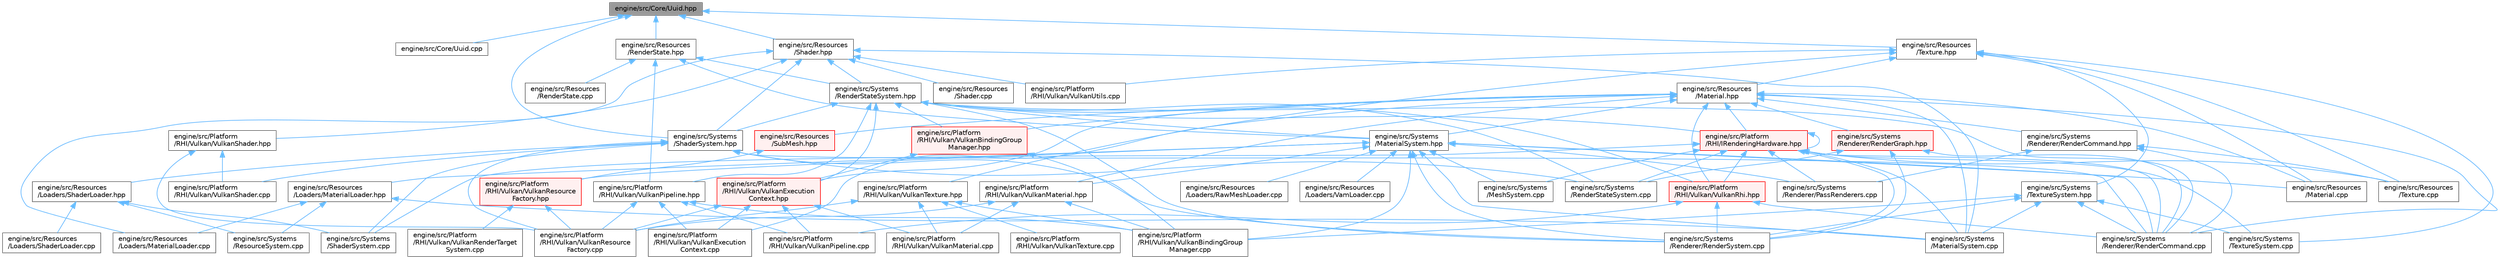digraph "engine/src/Core/Uuid.hpp"
{
 // LATEX_PDF_SIZE
  bgcolor="transparent";
  edge [fontname=Helvetica,fontsize=10,labelfontname=Helvetica,labelfontsize=10];
  node [fontname=Helvetica,fontsize=10,shape=box,height=0.2,width=0.4];
  Node1 [id="Node000001",label="engine/src/Core/Uuid.hpp",height=0.2,width=0.4,color="gray40", fillcolor="grey60", style="filled", fontcolor="black",tooltip=" "];
  Node1 -> Node2 [id="edge1_Node000001_Node000002",dir="back",color="steelblue1",style="solid",tooltip=" "];
  Node2 [id="Node000002",label="engine/src/Core/Uuid.cpp",height=0.2,width=0.4,color="grey40", fillcolor="white", style="filled",URL="$_uuid_8cpp.html",tooltip=" "];
  Node1 -> Node3 [id="edge2_Node000001_Node000003",dir="back",color="steelblue1",style="solid",tooltip=" "];
  Node3 [id="Node000003",label="engine/src/Resources\l/RenderState.hpp",height=0.2,width=0.4,color="grey40", fillcolor="white", style="filled",URL="$_render_state_8hpp.html",tooltip=" "];
  Node3 -> Node4 [id="edge3_Node000003_Node000004",dir="back",color="steelblue1",style="solid",tooltip=" "];
  Node4 [id="Node000004",label="engine/src/Platform\l/RHI/Vulkan/VulkanPipeline.hpp",height=0.2,width=0.4,color="grey40", fillcolor="white", style="filled",URL="$_vulkan_pipeline_8hpp.html",tooltip=" "];
  Node4 -> Node5 [id="edge4_Node000004_Node000005",dir="back",color="steelblue1",style="solid",tooltip=" "];
  Node5 [id="Node000005",label="engine/src/Platform\l/RHI/Vulkan/VulkanBindingGroup\lManager.cpp",height=0.2,width=0.4,color="grey40", fillcolor="white", style="filled",URL="$_vulkan_binding_group_manager_8cpp.html",tooltip=" "];
  Node4 -> Node6 [id="edge5_Node000004_Node000006",dir="back",color="steelblue1",style="solid",tooltip=" "];
  Node6 [id="Node000006",label="engine/src/Platform\l/RHI/Vulkan/VulkanExecution\lContext.cpp",height=0.2,width=0.4,color="grey40", fillcolor="white", style="filled",URL="$_vulkan_execution_context_8cpp.html",tooltip=" "];
  Node4 -> Node7 [id="edge6_Node000004_Node000007",dir="back",color="steelblue1",style="solid",tooltip=" "];
  Node7 [id="Node000007",label="engine/src/Platform\l/RHI/Vulkan/VulkanPipeline.cpp",height=0.2,width=0.4,color="grey40", fillcolor="white", style="filled",URL="$_vulkan_pipeline_8cpp.html",tooltip=" "];
  Node4 -> Node8 [id="edge7_Node000004_Node000008",dir="back",color="steelblue1",style="solid",tooltip=" "];
  Node8 [id="Node000008",label="engine/src/Platform\l/RHI/Vulkan/VulkanResource\lFactory.cpp",height=0.2,width=0.4,color="grey40", fillcolor="white", style="filled",URL="$_vulkan_resource_factory_8cpp.html",tooltip=" "];
  Node3 -> Node9 [id="edge8_Node000003_Node000009",dir="back",color="steelblue1",style="solid",tooltip=" "];
  Node9 [id="Node000009",label="engine/src/Resources\l/RenderState.cpp",height=0.2,width=0.4,color="grey40", fillcolor="white", style="filled",URL="$_render_state_8cpp.html",tooltip=" "];
  Node3 -> Node10 [id="edge9_Node000003_Node000010",dir="back",color="steelblue1",style="solid",tooltip=" "];
  Node10 [id="Node000010",label="engine/src/Systems\l/MaterialSystem.hpp",height=0.2,width=0.4,color="grey40", fillcolor="white", style="filled",URL="$_material_system_8hpp.html",tooltip=" "];
  Node10 -> Node5 [id="edge10_Node000010_Node000005",dir="back",color="steelblue1",style="solid",tooltip=" "];
  Node10 -> Node11 [id="edge11_Node000010_Node000011",dir="back",color="steelblue1",style="solid",tooltip=" "];
  Node11 [id="Node000011",label="engine/src/Platform\l/RHI/Vulkan/VulkanMaterial.hpp",height=0.2,width=0.4,color="grey40", fillcolor="white", style="filled",URL="$_vulkan_material_8hpp.html",tooltip=" "];
  Node11 -> Node5 [id="edge12_Node000011_Node000005",dir="back",color="steelblue1",style="solid",tooltip=" "];
  Node11 -> Node12 [id="edge13_Node000011_Node000012",dir="back",color="steelblue1",style="solid",tooltip=" "];
  Node12 [id="Node000012",label="engine/src/Platform\l/RHI/Vulkan/VulkanMaterial.cpp",height=0.2,width=0.4,color="grey40", fillcolor="white", style="filled",URL="$_vulkan_material_8cpp.html",tooltip=" "];
  Node11 -> Node8 [id="edge14_Node000011_Node000008",dir="back",color="steelblue1",style="solid",tooltip=" "];
  Node10 -> Node13 [id="edge15_Node000010_Node000013",dir="back",color="steelblue1",style="solid",tooltip=" "];
  Node13 [id="Node000013",label="engine/src/Platform\l/RHI/Vulkan/VulkanResource\lFactory.hpp",height=0.2,width=0.4,color="red", fillcolor="#FFF0F0", style="filled",URL="$_vulkan_resource_factory_8hpp.html",tooltip=" "];
  Node13 -> Node14 [id="edge16_Node000013_Node000014",dir="back",color="steelblue1",style="solid",tooltip=" "];
  Node14 [id="Node000014",label="engine/src/Platform\l/RHI/Vulkan/VulkanRenderTarget\lSystem.cpp",height=0.2,width=0.4,color="grey40", fillcolor="white", style="filled",URL="$_vulkan_render_target_system_8cpp.html",tooltip=" "];
  Node13 -> Node8 [id="edge17_Node000013_Node000008",dir="back",color="steelblue1",style="solid",tooltip=" "];
  Node10 -> Node17 [id="edge18_Node000010_Node000017",dir="back",color="steelblue1",style="solid",tooltip=" "];
  Node17 [id="Node000017",label="engine/src/Resources\l/Loaders/MaterialLoader.hpp",height=0.2,width=0.4,color="grey40", fillcolor="white", style="filled",URL="$_material_loader_8hpp.html",tooltip=" "];
  Node17 -> Node18 [id="edge19_Node000017_Node000018",dir="back",color="steelblue1",style="solid",tooltip=" "];
  Node18 [id="Node000018",label="engine/src/Resources\l/Loaders/MaterialLoader.cpp",height=0.2,width=0.4,color="grey40", fillcolor="white", style="filled",URL="$_material_loader_8cpp.html",tooltip=" "];
  Node17 -> Node19 [id="edge20_Node000017_Node000019",dir="back",color="steelblue1",style="solid",tooltip=" "];
  Node19 [id="Node000019",label="engine/src/Systems\l/MaterialSystem.cpp",height=0.2,width=0.4,color="grey40", fillcolor="white", style="filled",URL="$_material_system_8cpp.html",tooltip=" "];
  Node17 -> Node20 [id="edge21_Node000017_Node000020",dir="back",color="steelblue1",style="solid",tooltip=" "];
  Node20 [id="Node000020",label="engine/src/Systems\l/ResourceSystem.cpp",height=0.2,width=0.4,color="grey40", fillcolor="white", style="filled",URL="$_resource_system_8cpp.html",tooltip=" "];
  Node10 -> Node21 [id="edge22_Node000010_Node000021",dir="back",color="steelblue1",style="solid",tooltip=" "];
  Node21 [id="Node000021",label="engine/src/Resources\l/Loaders/RawMeshLoader.cpp",height=0.2,width=0.4,color="grey40", fillcolor="white", style="filled",URL="$_raw_mesh_loader_8cpp.html",tooltip=" "];
  Node10 -> Node22 [id="edge23_Node000010_Node000022",dir="back",color="steelblue1",style="solid",tooltip=" "];
  Node22 [id="Node000022",label="engine/src/Resources\l/Loaders/VamLoader.cpp",height=0.2,width=0.4,color="grey40", fillcolor="white", style="filled",URL="$_vam_loader_8cpp.html",tooltip=" "];
  Node10 -> Node23 [id="edge24_Node000010_Node000023",dir="back",color="steelblue1",style="solid",tooltip=" "];
  Node23 [id="Node000023",label="engine/src/Resources\l/Material.cpp",height=0.2,width=0.4,color="grey40", fillcolor="white", style="filled",URL="$_material_8cpp.html",tooltip=" "];
  Node10 -> Node19 [id="edge25_Node000010_Node000019",dir="back",color="steelblue1",style="solid",tooltip=" "];
  Node10 -> Node24 [id="edge26_Node000010_Node000024",dir="back",color="steelblue1",style="solid",tooltip=" "];
  Node24 [id="Node000024",label="engine/src/Systems\l/MeshSystem.cpp",height=0.2,width=0.4,color="grey40", fillcolor="white", style="filled",URL="$_mesh_system_8cpp.html",tooltip=" "];
  Node10 -> Node25 [id="edge27_Node000010_Node000025",dir="back",color="steelblue1",style="solid",tooltip=" "];
  Node25 [id="Node000025",label="engine/src/Systems\l/Renderer/PassRenderers.cpp",height=0.2,width=0.4,color="grey40", fillcolor="white", style="filled",URL="$_pass_renderers_8cpp.html",tooltip=" "];
  Node10 -> Node26 [id="edge28_Node000010_Node000026",dir="back",color="steelblue1",style="solid",tooltip=" "];
  Node26 [id="Node000026",label="engine/src/Systems\l/Renderer/RenderCommand.cpp",height=0.2,width=0.4,color="grey40", fillcolor="white", style="filled",URL="$_render_command_8cpp.html",tooltip=" "];
  Node10 -> Node27 [id="edge29_Node000010_Node000027",dir="back",color="steelblue1",style="solid",tooltip=" "];
  Node27 [id="Node000027",label="engine/src/Systems\l/Renderer/RenderSystem.cpp",height=0.2,width=0.4,color="grey40", fillcolor="white", style="filled",URL="$_render_system_8cpp.html",tooltip=" "];
  Node3 -> Node28 [id="edge30_Node000003_Node000028",dir="back",color="steelblue1",style="solid",tooltip=" "];
  Node28 [id="Node000028",label="engine/src/Systems\l/RenderStateSystem.hpp",height=0.2,width=0.4,color="grey40", fillcolor="white", style="filled",URL="$_render_state_system_8hpp.html",tooltip=" "];
  Node28 -> Node29 [id="edge31_Node000028_Node000029",dir="back",color="steelblue1",style="solid",tooltip=" "];
  Node29 [id="Node000029",label="engine/src/Platform\l/RHI/IRenderingHardware.hpp",height=0.2,width=0.4,color="red", fillcolor="#FFF0F0", style="filled",URL="$_i_rendering_hardware_8hpp.html",tooltip=" "];
  Node29 -> Node29 [id="edge32_Node000029_Node000029",dir="back",color="steelblue1",style="solid",tooltip=" "];
  Node29 -> Node31 [id="edge33_Node000029_Node000031",dir="back",color="steelblue1",style="solid",tooltip=" "];
  Node31 [id="Node000031",label="engine/src/Platform\l/RHI/Vulkan/VulkanRhi.hpp",height=0.2,width=0.4,color="red", fillcolor="#FFF0F0", style="filled",URL="$_vulkan_rhi_8hpp.html",tooltip=" "];
  Node31 -> Node7 [id="edge34_Node000031_Node000007",dir="back",color="steelblue1",style="solid",tooltip=" "];
  Node31 -> Node26 [id="edge35_Node000031_Node000026",dir="back",color="steelblue1",style="solid",tooltip=" "];
  Node31 -> Node27 [id="edge36_Node000031_Node000027",dir="back",color="steelblue1",style="solid",tooltip=" "];
  Node29 -> Node43 [id="edge37_Node000029_Node000043",dir="back",color="steelblue1",style="solid",tooltip=" "];
  Node43 [id="Node000043",label="engine/src/Resources\l/Texture.cpp",height=0.2,width=0.4,color="grey40", fillcolor="white", style="filled",URL="$_texture_8cpp.html",tooltip=" "];
  Node29 -> Node19 [id="edge38_Node000029_Node000019",dir="back",color="steelblue1",style="solid",tooltip=" "];
  Node29 -> Node24 [id="edge39_Node000029_Node000024",dir="back",color="steelblue1",style="solid",tooltip=" "];
  Node29 -> Node45 [id="edge40_Node000029_Node000045",dir="back",color="steelblue1",style="solid",tooltip=" "];
  Node45 [id="Node000045",label="engine/src/Systems\l/RenderStateSystem.cpp",height=0.2,width=0.4,color="grey40", fillcolor="white", style="filled",URL="$_render_state_system_8cpp.html",tooltip=" "];
  Node29 -> Node25 [id="edge41_Node000029_Node000025",dir="back",color="steelblue1",style="solid",tooltip=" "];
  Node29 -> Node26 [id="edge42_Node000029_Node000026",dir="back",color="steelblue1",style="solid",tooltip=" "];
  Node29 -> Node27 [id="edge43_Node000029_Node000027",dir="back",color="steelblue1",style="solid",tooltip=" "];
  Node29 -> Node46 [id="edge44_Node000029_Node000046",dir="back",color="steelblue1",style="solid",tooltip=" "];
  Node46 [id="Node000046",label="engine/src/Systems\l/ShaderSystem.cpp",height=0.2,width=0.4,color="grey40", fillcolor="white", style="filled",URL="$_shader_system_8cpp.html",tooltip=" "];
  Node29 -> Node47 [id="edge45_Node000029_Node000047",dir="back",color="steelblue1",style="solid",tooltip=" "];
  Node47 [id="Node000047",label="engine/src/Systems\l/TextureSystem.cpp",height=0.2,width=0.4,color="grey40", fillcolor="white", style="filled",URL="$_texture_system_8cpp.html",tooltip=" "];
  Node28 -> Node48 [id="edge46_Node000028_Node000048",dir="back",color="steelblue1",style="solid",tooltip=" "];
  Node48 [id="Node000048",label="engine/src/Platform\l/RHI/Vulkan/VulkanBindingGroup\lManager.hpp",height=0.2,width=0.4,color="red", fillcolor="#FFF0F0", style="filled",URL="$_vulkan_binding_group_manager_8hpp.html",tooltip=" "];
  Node48 -> Node5 [id="edge47_Node000048_Node000005",dir="back",color="steelblue1",style="solid",tooltip=" "];
  Node48 -> Node49 [id="edge48_Node000048_Node000049",dir="back",color="steelblue1",style="solid",tooltip=" "];
  Node49 [id="Node000049",label="engine/src/Platform\l/RHI/Vulkan/VulkanExecution\lContext.hpp",height=0.2,width=0.4,color="red", fillcolor="#FFF0F0", style="filled",URL="$_vulkan_execution_context_8hpp.html",tooltip=" "];
  Node49 -> Node6 [id="edge49_Node000049_Node000006",dir="back",color="steelblue1",style="solid",tooltip=" "];
  Node49 -> Node12 [id="edge50_Node000049_Node000012",dir="back",color="steelblue1",style="solid",tooltip=" "];
  Node49 -> Node7 [id="edge51_Node000049_Node000007",dir="back",color="steelblue1",style="solid",tooltip=" "];
  Node49 -> Node8 [id="edge52_Node000049_Node000008",dir="back",color="steelblue1",style="solid",tooltip=" "];
  Node28 -> Node49 [id="edge53_Node000028_Node000049",dir="back",color="steelblue1",style="solid",tooltip=" "];
  Node28 -> Node4 [id="edge54_Node000028_Node000004",dir="back",color="steelblue1",style="solid",tooltip=" "];
  Node28 -> Node31 [id="edge55_Node000028_Node000031",dir="back",color="steelblue1",style="solid",tooltip=" "];
  Node28 -> Node10 [id="edge56_Node000028_Node000010",dir="back",color="steelblue1",style="solid",tooltip=" "];
  Node28 -> Node45 [id="edge57_Node000028_Node000045",dir="back",color="steelblue1",style="solid",tooltip=" "];
  Node28 -> Node26 [id="edge58_Node000028_Node000026",dir="back",color="steelblue1",style="solid",tooltip=" "];
  Node28 -> Node27 [id="edge59_Node000028_Node000027",dir="back",color="steelblue1",style="solid",tooltip=" "];
  Node28 -> Node50 [id="edge60_Node000028_Node000050",dir="back",color="steelblue1",style="solid",tooltip=" "];
  Node50 [id="Node000050",label="engine/src/Systems\l/ShaderSystem.hpp",height=0.2,width=0.4,color="grey40", fillcolor="white", style="filled",URL="$_shader_system_8hpp.html",tooltip=" "];
  Node50 -> Node8 [id="edge61_Node000050_Node000008",dir="back",color="steelblue1",style="solid",tooltip=" "];
  Node50 -> Node51 [id="edge62_Node000050_Node000051",dir="back",color="steelblue1",style="solid",tooltip=" "];
  Node51 [id="Node000051",label="engine/src/Platform\l/RHI/Vulkan/VulkanShader.cpp",height=0.2,width=0.4,color="grey40", fillcolor="white", style="filled",URL="$_vulkan_shader_8cpp.html",tooltip=" "];
  Node50 -> Node52 [id="edge63_Node000050_Node000052",dir="back",color="steelblue1",style="solid",tooltip=" "];
  Node52 [id="Node000052",label="engine/src/Resources\l/Loaders/ShaderLoader.hpp",height=0.2,width=0.4,color="grey40", fillcolor="white", style="filled",URL="$_shader_loader_8hpp.html",tooltip=" "];
  Node52 -> Node53 [id="edge64_Node000052_Node000053",dir="back",color="steelblue1",style="solid",tooltip=" "];
  Node53 [id="Node000053",label="engine/src/Resources\l/Loaders/ShaderLoader.cpp",height=0.2,width=0.4,color="grey40", fillcolor="white", style="filled",URL="$_shader_loader_8cpp.html",tooltip=" "];
  Node52 -> Node20 [id="edge65_Node000052_Node000020",dir="back",color="steelblue1",style="solid",tooltip=" "];
  Node52 -> Node46 [id="edge66_Node000052_Node000046",dir="back",color="steelblue1",style="solid",tooltip=" "];
  Node50 -> Node45 [id="edge67_Node000050_Node000045",dir="back",color="steelblue1",style="solid",tooltip=" "];
  Node50 -> Node26 [id="edge68_Node000050_Node000026",dir="back",color="steelblue1",style="solid",tooltip=" "];
  Node50 -> Node27 [id="edge69_Node000050_Node000027",dir="back",color="steelblue1",style="solid",tooltip=" "];
  Node50 -> Node46 [id="edge70_Node000050_Node000046",dir="back",color="steelblue1",style="solid",tooltip=" "];
  Node1 -> Node54 [id="edge71_Node000001_Node000054",dir="back",color="steelblue1",style="solid",tooltip=" "];
  Node54 [id="Node000054",label="engine/src/Resources\l/Shader.hpp",height=0.2,width=0.4,color="grey40", fillcolor="white", style="filled",URL="$_shader_8hpp.html",tooltip=" "];
  Node54 -> Node55 [id="edge72_Node000054_Node000055",dir="back",color="steelblue1",style="solid",tooltip=" "];
  Node55 [id="Node000055",label="engine/src/Platform\l/RHI/Vulkan/VulkanShader.hpp",height=0.2,width=0.4,color="grey40", fillcolor="white", style="filled",URL="$_vulkan_shader_8hpp.html",tooltip=" "];
  Node55 -> Node8 [id="edge73_Node000055_Node000008",dir="back",color="steelblue1",style="solid",tooltip=" "];
  Node55 -> Node51 [id="edge74_Node000055_Node000051",dir="back",color="steelblue1",style="solid",tooltip=" "];
  Node54 -> Node56 [id="edge75_Node000054_Node000056",dir="back",color="steelblue1",style="solid",tooltip=" "];
  Node56 [id="Node000056",label="engine/src/Platform\l/RHI/Vulkan/VulkanUtils.cpp",height=0.2,width=0.4,color="grey40", fillcolor="white", style="filled",URL="$_vulkan_utils_8cpp.html",tooltip=" "];
  Node54 -> Node18 [id="edge76_Node000054_Node000018",dir="back",color="steelblue1",style="solid",tooltip=" "];
  Node54 -> Node57 [id="edge77_Node000054_Node000057",dir="back",color="steelblue1",style="solid",tooltip=" "];
  Node57 [id="Node000057",label="engine/src/Resources\l/Shader.cpp",height=0.2,width=0.4,color="grey40", fillcolor="white", style="filled",URL="$_shader_8cpp.html",tooltip=" "];
  Node54 -> Node19 [id="edge78_Node000054_Node000019",dir="back",color="steelblue1",style="solid",tooltip=" "];
  Node54 -> Node28 [id="edge79_Node000054_Node000028",dir="back",color="steelblue1",style="solid",tooltip=" "];
  Node54 -> Node50 [id="edge80_Node000054_Node000050",dir="back",color="steelblue1",style="solid",tooltip=" "];
  Node1 -> Node58 [id="edge81_Node000001_Node000058",dir="back",color="steelblue1",style="solid",tooltip=" "];
  Node58 [id="Node000058",label="engine/src/Resources\l/Texture.hpp",height=0.2,width=0.4,color="grey40", fillcolor="white", style="filled",URL="$_texture_8hpp.html",tooltip=" "];
  Node58 -> Node40 [id="edge82_Node000058_Node000040",dir="back",color="steelblue1",style="solid",tooltip=" "];
  Node40 [id="Node000040",label="engine/src/Platform\l/RHI/Vulkan/VulkanTexture.hpp",height=0.2,width=0.4,color="grey40", fillcolor="white", style="filled",URL="$_vulkan_texture_8hpp.html",tooltip=" "];
  Node40 -> Node5 [id="edge83_Node000040_Node000005",dir="back",color="steelblue1",style="solid",tooltip=" "];
  Node40 -> Node12 [id="edge84_Node000040_Node000012",dir="back",color="steelblue1",style="solid",tooltip=" "];
  Node40 -> Node8 [id="edge85_Node000040_Node000008",dir="back",color="steelblue1",style="solid",tooltip=" "];
  Node40 -> Node41 [id="edge86_Node000040_Node000041",dir="back",color="steelblue1",style="solid",tooltip=" "];
  Node41 [id="Node000041",label="engine/src/Platform\l/RHI/Vulkan/VulkanTexture.cpp",height=0.2,width=0.4,color="grey40", fillcolor="white", style="filled",URL="$_vulkan_texture_8cpp.html",tooltip=" "];
  Node58 -> Node56 [id="edge87_Node000058_Node000056",dir="back",color="steelblue1",style="solid",tooltip=" "];
  Node58 -> Node23 [id="edge88_Node000058_Node000023",dir="back",color="steelblue1",style="solid",tooltip=" "];
  Node58 -> Node59 [id="edge89_Node000058_Node000059",dir="back",color="steelblue1",style="solid",tooltip=" "];
  Node59 [id="Node000059",label="engine/src/Resources\l/Material.hpp",height=0.2,width=0.4,color="grey40", fillcolor="white", style="filled",URL="$_material_8hpp.html",tooltip=" "];
  Node59 -> Node29 [id="edge90_Node000059_Node000029",dir="back",color="steelblue1",style="solid",tooltip=" "];
  Node59 -> Node48 [id="edge91_Node000059_Node000048",dir="back",color="steelblue1",style="solid",tooltip=" "];
  Node59 -> Node6 [id="edge92_Node000059_Node000006",dir="back",color="steelblue1",style="solid",tooltip=" "];
  Node59 -> Node49 [id="edge93_Node000059_Node000049",dir="back",color="steelblue1",style="solid",tooltip=" "];
  Node59 -> Node11 [id="edge94_Node000059_Node000011",dir="back",color="steelblue1",style="solid",tooltip=" "];
  Node59 -> Node31 [id="edge95_Node000059_Node000031",dir="back",color="steelblue1",style="solid",tooltip=" "];
  Node59 -> Node23 [id="edge96_Node000059_Node000023",dir="back",color="steelblue1",style="solid",tooltip=" "];
  Node59 -> Node60 [id="edge97_Node000059_Node000060",dir="back",color="steelblue1",style="solid",tooltip=" "];
  Node60 [id="Node000060",label="engine/src/Resources\l/SubMesh.hpp",height=0.2,width=0.4,color="red", fillcolor="#FFF0F0", style="filled",URL="$_sub_mesh_8hpp.html",tooltip=" "];
  Node60 -> Node13 [id="edge98_Node000060_Node000013",dir="back",color="steelblue1",style="solid",tooltip=" "];
  Node59 -> Node19 [id="edge99_Node000059_Node000019",dir="back",color="steelblue1",style="solid",tooltip=" "];
  Node59 -> Node10 [id="edge100_Node000059_Node000010",dir="back",color="steelblue1",style="solid",tooltip=" "];
  Node59 -> Node26 [id="edge101_Node000059_Node000026",dir="back",color="steelblue1",style="solid",tooltip=" "];
  Node59 -> Node66 [id="edge102_Node000059_Node000066",dir="back",color="steelblue1",style="solid",tooltip=" "];
  Node66 [id="Node000066",label="engine/src/Systems\l/Renderer/RenderCommand.hpp",height=0.2,width=0.4,color="grey40", fillcolor="white", style="filled",URL="$_render_command_8hpp.html",tooltip=" "];
  Node66 -> Node43 [id="edge103_Node000066_Node000043",dir="back",color="steelblue1",style="solid",tooltip=" "];
  Node66 -> Node25 [id="edge104_Node000066_Node000025",dir="back",color="steelblue1",style="solid",tooltip=" "];
  Node66 -> Node26 [id="edge105_Node000066_Node000026",dir="back",color="steelblue1",style="solid",tooltip=" "];
  Node59 -> Node67 [id="edge106_Node000059_Node000067",dir="back",color="steelblue1",style="solid",tooltip=" "];
  Node67 [id="Node000067",label="engine/src/Systems\l/Renderer/RenderGraph.hpp",height=0.2,width=0.4,color="red", fillcolor="#FFF0F0", style="filled",URL="$_render_graph_8hpp.html",tooltip=" "];
  Node67 -> Node45 [id="edge107_Node000067_Node000045",dir="back",color="steelblue1",style="solid",tooltip=" "];
  Node67 -> Node26 [id="edge108_Node000067_Node000026",dir="back",color="steelblue1",style="solid",tooltip=" "];
  Node67 -> Node27 [id="edge109_Node000067_Node000027",dir="back",color="steelblue1",style="solid",tooltip=" "];
  Node58 -> Node43 [id="edge110_Node000058_Node000043",dir="back",color="steelblue1",style="solid",tooltip=" "];
  Node58 -> Node47 [id="edge111_Node000058_Node000047",dir="back",color="steelblue1",style="solid",tooltip=" "];
  Node58 -> Node73 [id="edge112_Node000058_Node000073",dir="back",color="steelblue1",style="solid",tooltip=" "];
  Node73 [id="Node000073",label="engine/src/Systems\l/TextureSystem.hpp",height=0.2,width=0.4,color="grey40", fillcolor="white", style="filled",URL="$_texture_system_8hpp.html",tooltip=" "];
  Node73 -> Node5 [id="edge113_Node000073_Node000005",dir="back",color="steelblue1",style="solid",tooltip=" "];
  Node73 -> Node19 [id="edge114_Node000073_Node000019",dir="back",color="steelblue1",style="solid",tooltip=" "];
  Node73 -> Node26 [id="edge115_Node000073_Node000026",dir="back",color="steelblue1",style="solid",tooltip=" "];
  Node73 -> Node27 [id="edge116_Node000073_Node000027",dir="back",color="steelblue1",style="solid",tooltip=" "];
  Node73 -> Node47 [id="edge117_Node000073_Node000047",dir="back",color="steelblue1",style="solid",tooltip=" "];
  Node1 -> Node50 [id="edge118_Node000001_Node000050",dir="back",color="steelblue1",style="solid",tooltip=" "];
}

